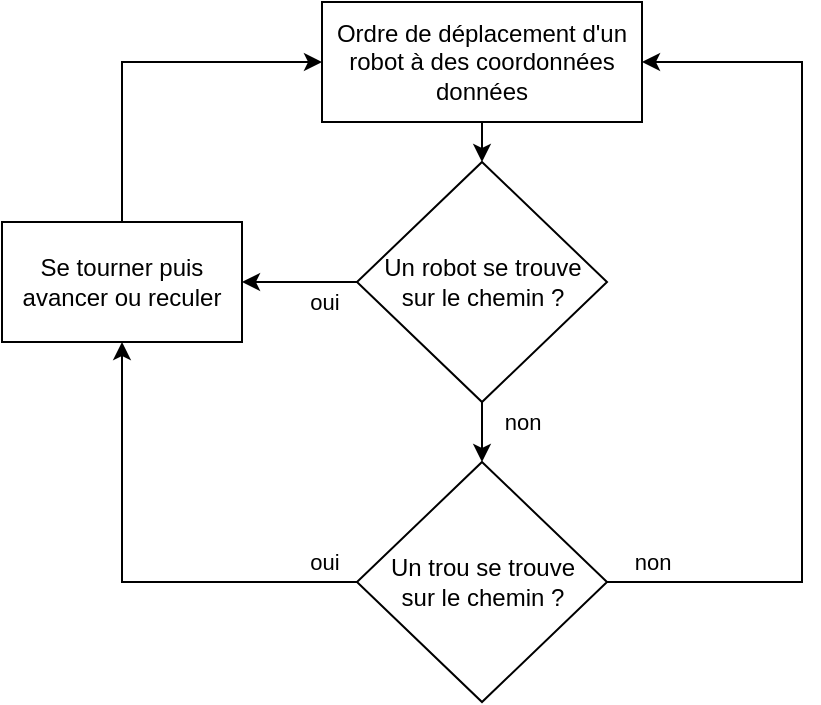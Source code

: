 <mxfile version="26.2.2">
  <diagram name="Page-1" id="yIvkXzmNjsXhJXlFP6nN">
    <mxGraphModel dx="1044" dy="626" grid="1" gridSize="10" guides="1" tooltips="1" connect="1" arrows="1" fold="1" page="1" pageScale="1" pageWidth="827" pageHeight="1169" math="0" shadow="0">
      <root>
        <mxCell id="0" />
        <mxCell id="1" parent="0" />
        <mxCell id="dHhFD_UFAETNbBW20rwg-13" value="&lt;span style=&quot;text-align: left;&quot;&gt;Ordre de déplacement d&#39;un robot à des coordonnées données&lt;/span&gt;" style="rounded=0;whiteSpace=wrap;html=1;" vertex="1" parent="1">
          <mxGeometry x="280" y="40" width="160" height="60" as="geometry" />
        </mxCell>
        <mxCell id="dHhFD_UFAETNbBW20rwg-14" value="Un robot se trouve&lt;div&gt;sur le chemin ?&lt;/div&gt;" style="rhombus;whiteSpace=wrap;html=1;" vertex="1" parent="1">
          <mxGeometry x="297.5" y="120" width="125" height="120" as="geometry" />
        </mxCell>
        <mxCell id="dHhFD_UFAETNbBW20rwg-16" value="&lt;span style=&quot;text-align: left;&quot;&gt;Se tourner puis avancer ou reculer&lt;/span&gt;" style="rounded=0;whiteSpace=wrap;html=1;" vertex="1" parent="1">
          <mxGeometry x="120" y="150" width="120" height="60" as="geometry" />
        </mxCell>
        <mxCell id="dHhFD_UFAETNbBW20rwg-19" value="Un trou se trouve&lt;div&gt;sur le chemin ?&lt;/div&gt;" style="rhombus;whiteSpace=wrap;html=1;" vertex="1" parent="1">
          <mxGeometry x="297.5" y="270" width="125" height="120" as="geometry" />
        </mxCell>
        <mxCell id="dHhFD_UFAETNbBW20rwg-21" value="" style="endArrow=classic;html=1;rounded=0;exitX=0.5;exitY=1;exitDx=0;exitDy=0;" edge="1" parent="1" source="dHhFD_UFAETNbBW20rwg-13" target="dHhFD_UFAETNbBW20rwg-14">
          <mxGeometry width="50" height="50" relative="1" as="geometry">
            <mxPoint x="390" y="170" as="sourcePoint" />
            <mxPoint x="440" y="120" as="targetPoint" />
          </mxGeometry>
        </mxCell>
        <mxCell id="dHhFD_UFAETNbBW20rwg-23" value="oui" style="endArrow=classic;html=1;rounded=0;exitX=0;exitY=0.5;exitDx=0;exitDy=0;entryX=0.5;entryY=1;entryDx=0;entryDy=0;" edge="1" parent="1" source="dHhFD_UFAETNbBW20rwg-19" target="dHhFD_UFAETNbBW20rwg-16">
          <mxGeometry x="-0.853" y="-10" width="50" height="50" relative="1" as="geometry">
            <mxPoint x="180" y="340" as="sourcePoint" />
            <mxPoint x="230" y="290" as="targetPoint" />
            <Array as="points">
              <mxPoint x="180" y="330" />
            </Array>
            <mxPoint x="1" as="offset" />
          </mxGeometry>
        </mxCell>
        <mxCell id="dHhFD_UFAETNbBW20rwg-24" value="non" style="endArrow=classic;html=1;rounded=0;exitX=1;exitY=0.5;exitDx=0;exitDy=0;entryX=1;entryY=0.5;entryDx=0;entryDy=0;" edge="1" parent="1" source="dHhFD_UFAETNbBW20rwg-19" target="dHhFD_UFAETNbBW20rwg-13">
          <mxGeometry x="-0.902" y="10" width="50" height="50" relative="1" as="geometry">
            <mxPoint x="460" y="390" as="sourcePoint" />
            <mxPoint x="520" y="390" as="targetPoint" />
            <Array as="points">
              <mxPoint x="520" y="330" />
              <mxPoint x="520" y="70" />
            </Array>
            <mxPoint x="1" as="offset" />
          </mxGeometry>
        </mxCell>
        <mxCell id="dHhFD_UFAETNbBW20rwg-25" value="non" style="endArrow=classic;html=1;rounded=0;exitX=0.5;exitY=1;exitDx=0;exitDy=0;entryX=0.5;entryY=0;entryDx=0;entryDy=0;" edge="1" parent="1" source="dHhFD_UFAETNbBW20rwg-14" target="dHhFD_UFAETNbBW20rwg-19">
          <mxGeometry x="-0.333" y="20" width="50" height="50" relative="1" as="geometry">
            <mxPoint x="500" y="225" as="sourcePoint" />
            <mxPoint x="550" y="175" as="targetPoint" />
            <mxPoint as="offset" />
          </mxGeometry>
        </mxCell>
        <mxCell id="dHhFD_UFAETNbBW20rwg-26" value="oui" style="endArrow=classic;html=1;rounded=0;exitX=0;exitY=0.5;exitDx=0;exitDy=0;entryX=1;entryY=0.5;entryDx=0;entryDy=0;" edge="1" parent="1" source="dHhFD_UFAETNbBW20rwg-14" target="dHhFD_UFAETNbBW20rwg-16">
          <mxGeometry x="-0.391" y="10" width="50" height="50" relative="1" as="geometry">
            <mxPoint x="510" y="235" as="sourcePoint" />
            <mxPoint x="560" y="185" as="targetPoint" />
            <mxPoint x="1" as="offset" />
          </mxGeometry>
        </mxCell>
        <mxCell id="dHhFD_UFAETNbBW20rwg-29" value="" style="endArrow=classic;html=1;rounded=0;exitX=0.5;exitY=0;exitDx=0;exitDy=0;entryX=0;entryY=0.5;entryDx=0;entryDy=0;" edge="1" parent="1" source="dHhFD_UFAETNbBW20rwg-16" target="dHhFD_UFAETNbBW20rwg-13">
          <mxGeometry width="50" height="50" relative="1" as="geometry">
            <mxPoint x="130" y="100" as="sourcePoint" />
            <mxPoint x="180" y="50" as="targetPoint" />
            <Array as="points">
              <mxPoint x="180" y="70" />
            </Array>
          </mxGeometry>
        </mxCell>
      </root>
    </mxGraphModel>
  </diagram>
</mxfile>
